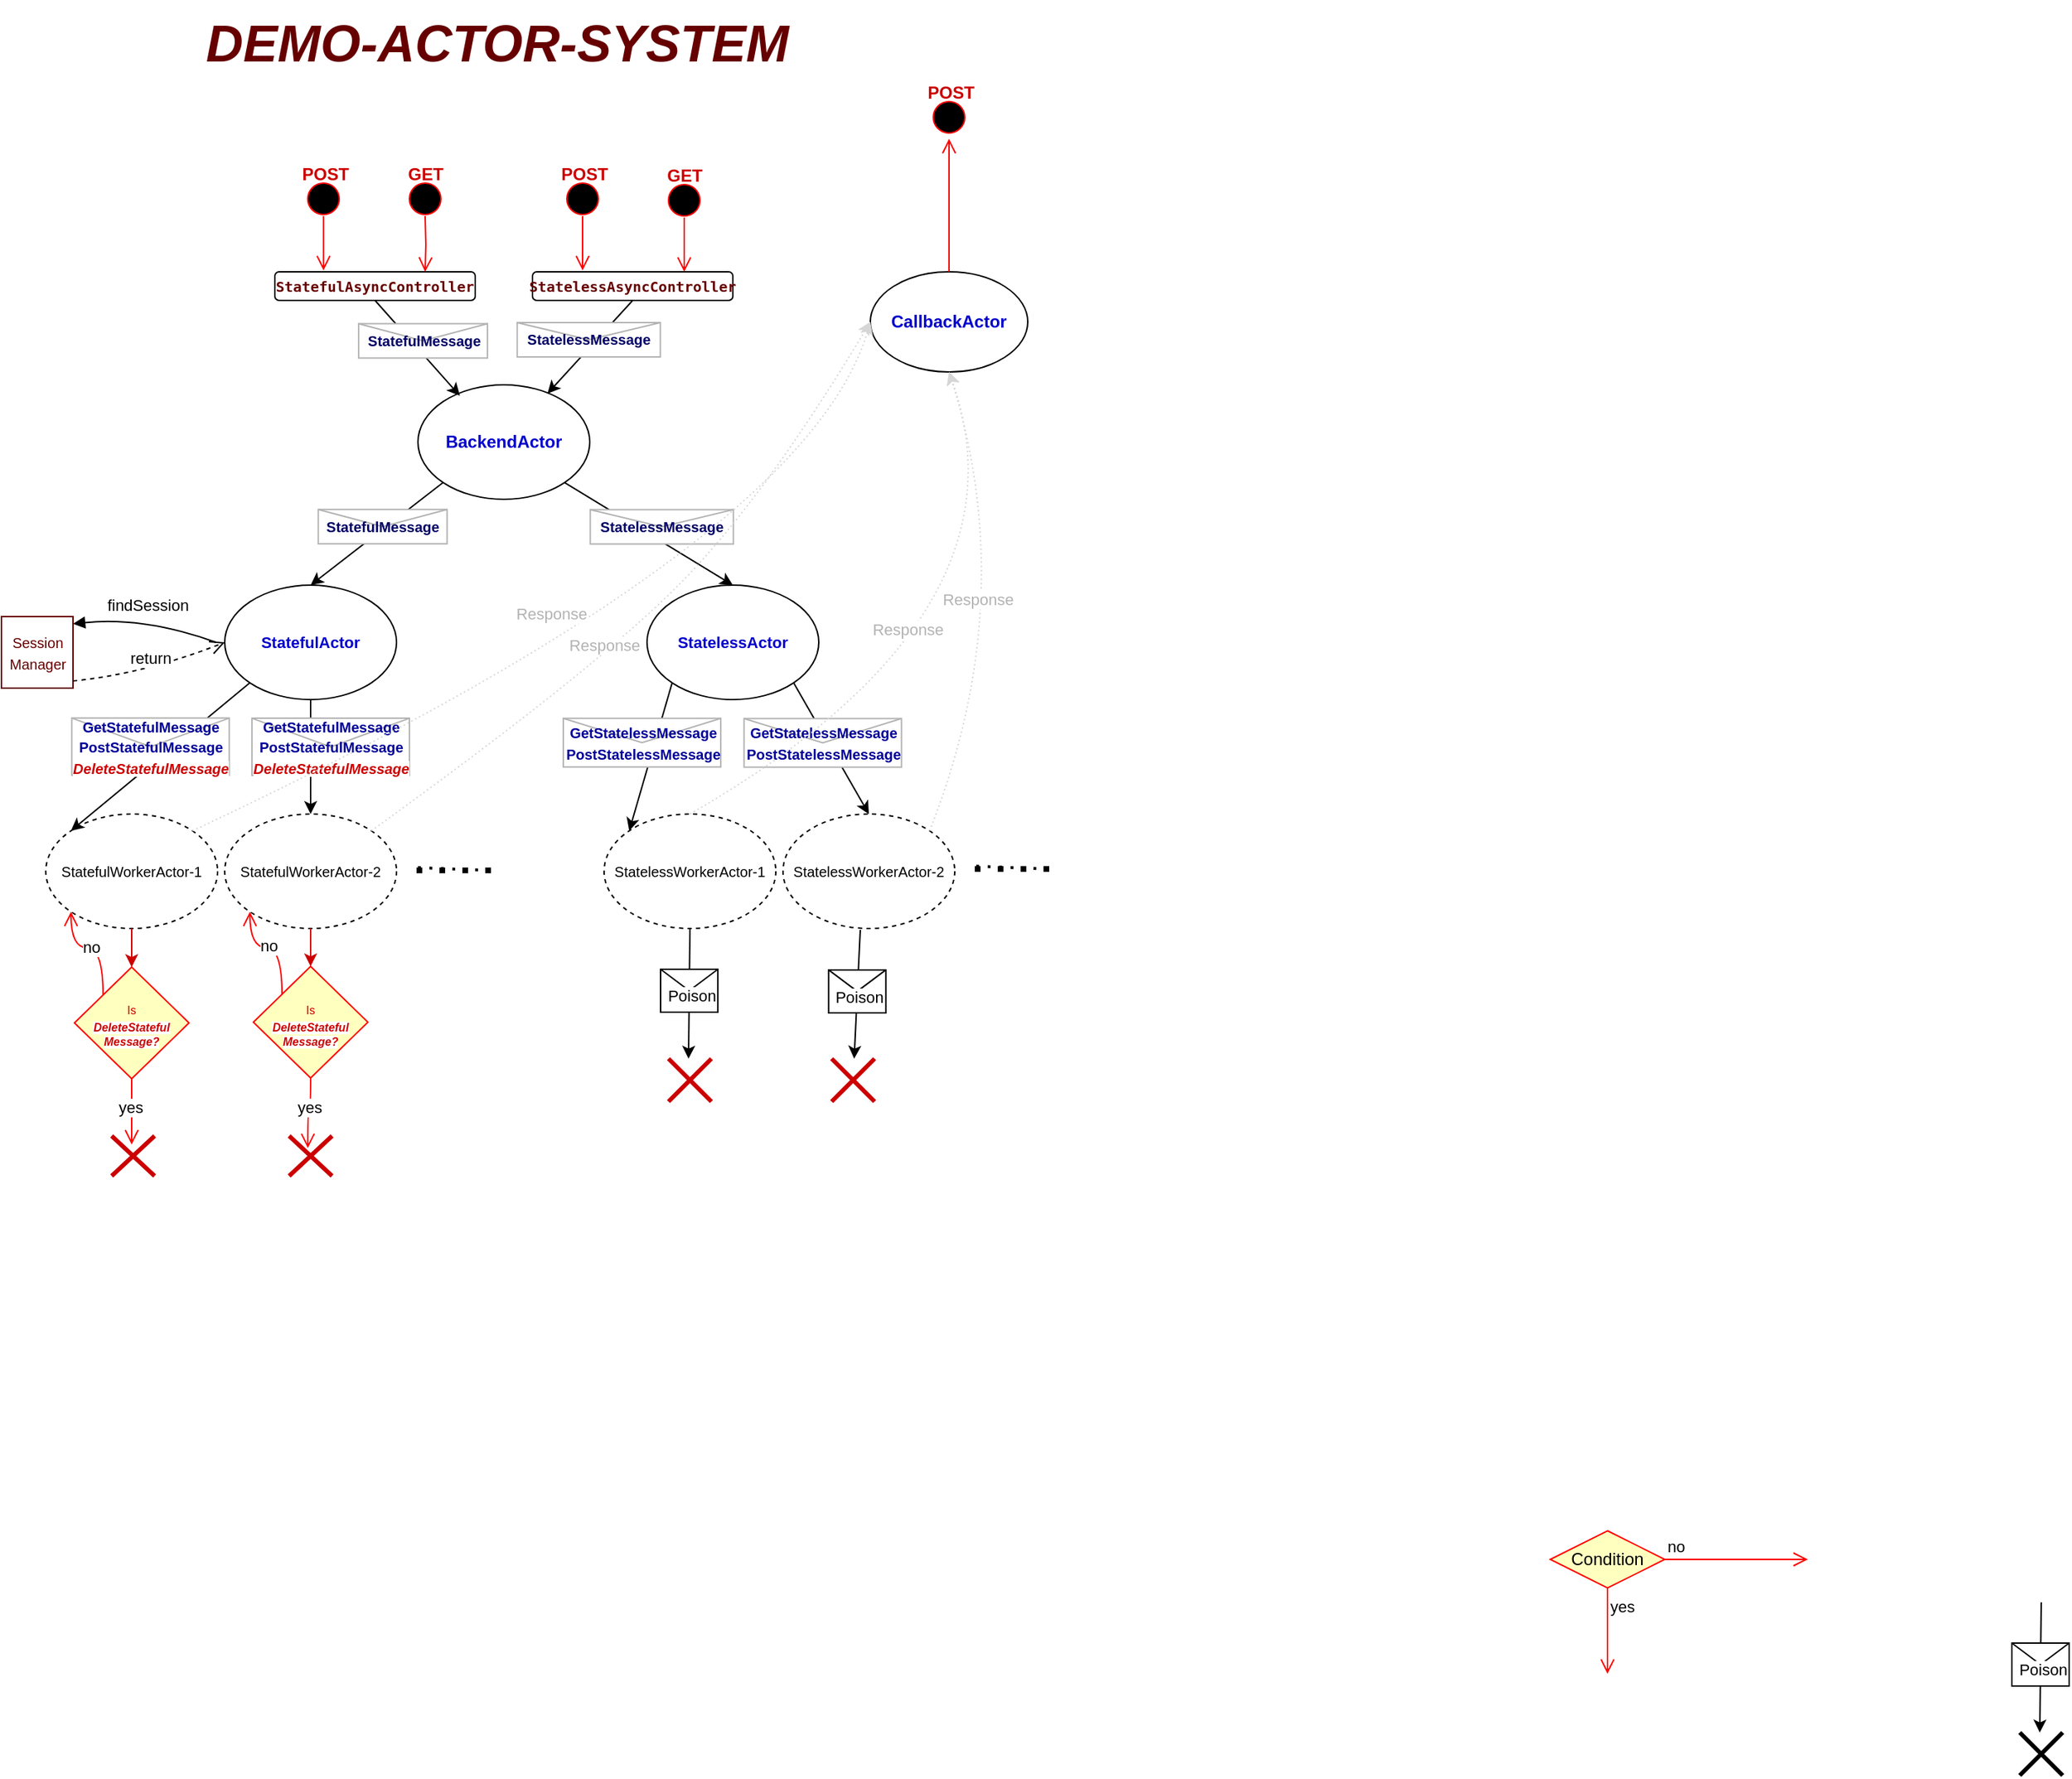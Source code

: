 <mxfile version="22.0.4" type="device">
  <diagram name="Page-1" id="oE6kzNzaOc-ce6eB_eJm">
    <mxGraphModel dx="794" dy="503" grid="1" gridSize="10" guides="1" tooltips="1" connect="1" arrows="1" fold="1" page="1" pageScale="1" pageWidth="850" pageHeight="1100" math="0" shadow="0">
      <root>
        <mxCell id="0" />
        <mxCell id="1" parent="0" />
        <mxCell id="UT2f9QVJ57FA_NTHOvrF-1" value="&lt;div style=&quot;font-family: &amp;quot;JetBrains Mono&amp;quot;, monospace;&quot;&gt;&lt;pre style=&quot;&quot;&gt;&lt;font color=&quot;#660000&quot; style=&quot;font-size: 10px;&quot;&gt;&lt;b&gt;StatefulAsyncController&lt;/b&gt;&lt;/font&gt;&lt;/pre&gt;&lt;/div&gt;" style="rounded=1;whiteSpace=wrap;html=1;" parent="1" vertex="1">
          <mxGeometry x="229" y="220" width="140" height="20" as="geometry" />
        </mxCell>
        <mxCell id="UT2f9QVJ57FA_NTHOvrF-2" value="&lt;div style=&quot;font-family: &amp;quot;JetBrains Mono&amp;quot;, monospace;&quot;&gt;&lt;pre style=&quot;&quot;&gt;&lt;div style=&quot;font-family: &amp;quot;JetBrains Mono&amp;quot;, monospace;&quot;&gt;&lt;pre style=&quot;&quot;&gt;&lt;font color=&quot;#660000&quot; style=&quot;font-size: 10px;&quot;&gt;&lt;b style=&quot;&quot;&gt;StatelessAsyncController&lt;/b&gt;&lt;/font&gt;&lt;/pre&gt;&lt;/div&gt;&lt;/pre&gt;&lt;/div&gt;" style="rounded=1;whiteSpace=wrap;html=1;" parent="1" vertex="1">
          <mxGeometry x="409" y="220" width="140" height="20" as="geometry" />
        </mxCell>
        <mxCell id="UT2f9QVJ57FA_NTHOvrF-7" value="POST" style="text;html=1;align=center;verticalAlign=middle;resizable=0;points=[];autosize=1;strokeColor=none;fillColor=none;fontStyle=1;fontColor=#CC0000;" parent="1" vertex="1">
          <mxGeometry x="234" y="137" width="60" height="30" as="geometry" />
        </mxCell>
        <mxCell id="UT2f9QVJ57FA_NTHOvrF-10" value="GET" style="text;html=1;align=center;verticalAlign=middle;resizable=0;points=[];autosize=1;strokeColor=none;fillColor=none;fontStyle=1;fontColor=#CC0000;" parent="1" vertex="1">
          <mxGeometry x="309" y="137" width="50" height="30" as="geometry" />
        </mxCell>
        <mxCell id="UT2f9QVJ57FA_NTHOvrF-11" value="&lt;b&gt;&lt;font color=&quot;#0000cc&quot;&gt;BackendActor&lt;/font&gt;&lt;/b&gt;" style="ellipse;whiteSpace=wrap;html=1;" parent="1" vertex="1">
          <mxGeometry x="329" y="299" width="120" height="80" as="geometry" />
        </mxCell>
        <mxCell id="UT2f9QVJ57FA_NTHOvrF-12" value="&lt;font color=&quot;#0000cc&quot; style=&quot;font-size: 11px;&quot;&gt;&lt;b&gt;StatefulActor&lt;/b&gt;&lt;/font&gt;" style="ellipse;whiteSpace=wrap;html=1;" parent="1" vertex="1">
          <mxGeometry x="194" y="439" width="120" height="80" as="geometry" />
        </mxCell>
        <mxCell id="UT2f9QVJ57FA_NTHOvrF-13" value="&lt;font color=&quot;#0000cc&quot; style=&quot;font-size: 11px;&quot;&gt;&lt;b&gt;StatelessActor&lt;/b&gt;&lt;/font&gt;" style="ellipse;whiteSpace=wrap;html=1;" parent="1" vertex="1">
          <mxGeometry x="489" y="439" width="120" height="80" as="geometry" />
        </mxCell>
        <mxCell id="UT2f9QVJ57FA_NTHOvrF-14" value="&lt;font style=&quot;font-size: 10px;&quot;&gt;StatefulWorkerActor-2&lt;/font&gt;" style="ellipse;whiteSpace=wrap;html=1;dashed=1;" parent="1" vertex="1">
          <mxGeometry x="194" y="599" width="120" height="80" as="geometry" />
        </mxCell>
        <mxCell id="UT2f9QVJ57FA_NTHOvrF-16" value="&lt;font style=&quot;font-size: 10px;&quot;&gt;StatefulWorkerActor-1&lt;/font&gt;" style="ellipse;whiteSpace=wrap;html=1;dashed=1;" parent="1" vertex="1">
          <mxGeometry x="69" y="599" width="120" height="80" as="geometry" />
        </mxCell>
        <mxCell id="UT2f9QVJ57FA_NTHOvrF-18" value="&lt;font style=&quot;font-size: 10px;&quot;&gt;StatelessWorkerActor-2&lt;br&gt;&lt;/font&gt;" style="ellipse;whiteSpace=wrap;html=1;dashed=1;" parent="1" vertex="1">
          <mxGeometry x="584" y="599" width="120" height="80" as="geometry" />
        </mxCell>
        <mxCell id="UT2f9QVJ57FA_NTHOvrF-19" value="&lt;font style=&quot;font-size: 10px;&quot;&gt;StatelessWorkerActor-1&lt;br&gt;&lt;/font&gt;" style="ellipse;whiteSpace=wrap;html=1;dashed=1;" parent="1" vertex="1">
          <mxGeometry x="459" y="599" width="120" height="80" as="geometry" />
        </mxCell>
        <mxCell id="UT2f9QVJ57FA_NTHOvrF-20" value="" style="endArrow=none;dashed=1;html=1;dashPattern=1 3;strokeWidth=2;rounded=0;" parent="1" edge="1">
          <mxGeometry width="50" height="50" relative="1" as="geometry">
            <mxPoint x="329" y="636.41" as="sourcePoint" />
            <mxPoint x="378" y="638.41" as="targetPoint" />
          </mxGeometry>
        </mxCell>
        <mxCell id="UT2f9QVJ57FA_NTHOvrF-21" value="" style="endArrow=classic;html=1;rounded=0;exitX=0.5;exitY=1;exitDx=0;exitDy=0;entryX=0.244;entryY=0.096;entryDx=0;entryDy=0;entryPerimeter=0;" parent="1" source="UT2f9QVJ57FA_NTHOvrF-1" target="UT2f9QVJ57FA_NTHOvrF-11" edge="1">
          <mxGeometry relative="1" as="geometry">
            <mxPoint x="388" y="461" as="sourcePoint" />
            <mxPoint x="488" y="461" as="targetPoint" />
          </mxGeometry>
        </mxCell>
        <mxCell id="UT2f9QVJ57FA_NTHOvrF-22" value="&lt;b&gt;&lt;font color=&quot;#000066&quot; style=&quot;font-size: 10px;&quot;&gt;StatefulMessage&lt;/font&gt;&lt;/b&gt;" style="shape=message;html=1;outlineConnect=0;strokeColor=#B3B3B3;" parent="UT2f9QVJ57FA_NTHOvrF-21" vertex="1">
          <mxGeometry width="90" height="24" relative="1" as="geometry">
            <mxPoint x="-41" y="-17" as="offset" />
          </mxGeometry>
        </mxCell>
        <mxCell id="UT2f9QVJ57FA_NTHOvrF-26" value="" style="endArrow=classic;html=1;rounded=0;exitX=0.5;exitY=1;exitDx=0;exitDy=0;entryX=0.754;entryY=0.076;entryDx=0;entryDy=0;entryPerimeter=0;" parent="1" source="UT2f9QVJ57FA_NTHOvrF-2" target="UT2f9QVJ57FA_NTHOvrF-11" edge="1">
          <mxGeometry relative="1" as="geometry">
            <mxPoint x="469" y="240" as="sourcePoint" />
            <mxPoint x="528" y="307" as="targetPoint" />
          </mxGeometry>
        </mxCell>
        <mxCell id="UT2f9QVJ57FA_NTHOvrF-27" value="&lt;b&gt;&lt;font color=&quot;#000066&quot; style=&quot;font-size: 10px;&quot;&gt;StatelessMessage&lt;/font&gt;&lt;/b&gt;" style="shape=message;html=1;outlineConnect=0;strokeColor=#B3B3B3;" parent="UT2f9QVJ57FA_NTHOvrF-26" vertex="1">
          <mxGeometry width="100" height="24" relative="1" as="geometry">
            <mxPoint x="-51" y="-17" as="offset" />
          </mxGeometry>
        </mxCell>
        <mxCell id="UT2f9QVJ57FA_NTHOvrF-28" value="" style="endArrow=classic;html=1;rounded=0;exitX=0;exitY=1;exitDx=0;exitDy=0;entryX=0.5;entryY=0;entryDx=0;entryDy=0;" parent="1" source="UT2f9QVJ57FA_NTHOvrF-11" target="UT2f9QVJ57FA_NTHOvrF-12" edge="1">
          <mxGeometry relative="1" as="geometry">
            <mxPoint x="194" y="351" as="sourcePoint" />
            <mxPoint x="253" y="418" as="targetPoint" />
          </mxGeometry>
        </mxCell>
        <mxCell id="UT2f9QVJ57FA_NTHOvrF-29" value="&lt;b&gt;&lt;font color=&quot;#000066&quot; style=&quot;font-size: 10px;&quot;&gt;StatefulMessage&lt;/font&gt;&lt;/b&gt;" style="shape=message;html=1;outlineConnect=0;strokeColor=#B3B3B3;" parent="UT2f9QVJ57FA_NTHOvrF-28" vertex="1">
          <mxGeometry width="90" height="24" relative="1" as="geometry">
            <mxPoint x="-41" y="-17" as="offset" />
          </mxGeometry>
        </mxCell>
        <mxCell id="UT2f9QVJ57FA_NTHOvrF-30" value="" style="endArrow=classic;html=1;rounded=0;exitX=1;exitY=1;exitDx=0;exitDy=0;entryX=0.5;entryY=0;entryDx=0;entryDy=0;" parent="1" source="UT2f9QVJ57FA_NTHOvrF-11" target="UT2f9QVJ57FA_NTHOvrF-13" edge="1">
          <mxGeometry relative="1" as="geometry">
            <mxPoint x="489" y="250" as="sourcePoint" />
            <mxPoint x="429" y="315" as="targetPoint" />
          </mxGeometry>
        </mxCell>
        <mxCell id="UT2f9QVJ57FA_NTHOvrF-31" value="&lt;b&gt;&lt;font color=&quot;#000066&quot; style=&quot;font-size: 10px;&quot;&gt;StatelessMessage&lt;/font&gt;&lt;/b&gt;" style="shape=message;html=1;outlineConnect=0;strokeColor=#B3B3B3;" parent="UT2f9QVJ57FA_NTHOvrF-30" vertex="1">
          <mxGeometry width="100" height="24" relative="1" as="geometry">
            <mxPoint x="-41" y="-17" as="offset" />
          </mxGeometry>
        </mxCell>
        <mxCell id="UT2f9QVJ57FA_NTHOvrF-34" value="&lt;font color=&quot;#660000&quot; style=&quot;font-size: 10px;&quot;&gt;Session&lt;br style=&quot;border-color: var(--border-color); text-align: left;&quot;&gt;&lt;span style=&quot;text-align: left;&quot;&gt;Manager&lt;/span&gt;&lt;/font&gt;" style="html=1;points=[[0,0,0,0,5],[0,1,0,0,-5],[1,0,0,0,5],[1,1,0,0,-5]];perimeter=orthogonalPerimeter;outlineConnect=0;targetShapes=umlLifeline;portConstraint=eastwest;newEdgeStyle={&quot;curved&quot;:0,&quot;rounded&quot;:0};strokeColor=#660000;" parent="1" vertex="1">
          <mxGeometry x="38" y="461" width="50" height="50" as="geometry" />
        </mxCell>
        <mxCell id="UT2f9QVJ57FA_NTHOvrF-35" value="findSession" style="html=1;verticalAlign=bottom;endArrow=block;entryX=1;entryY=0;entryDx=0;entryDy=5;curved=1;" parent="1" target="UT2f9QVJ57FA_NTHOvrF-34" edge="1">
          <mxGeometry relative="1" as="geometry">
            <mxPoint x="188" y="479" as="sourcePoint" />
            <Array as="points">
              <mxPoint x="138" y="461" />
            </Array>
          </mxGeometry>
        </mxCell>
        <mxCell id="UT2f9QVJ57FA_NTHOvrF-36" value="return" style="html=1;verticalAlign=bottom;endArrow=open;dashed=1;endSize=8;curved=1;exitX=1;exitY=1;exitDx=0;exitDy=-5;entryX=0;entryY=0.5;entryDx=0;entryDy=0;" parent="1" source="UT2f9QVJ57FA_NTHOvrF-34" target="UT2f9QVJ57FA_NTHOvrF-12" edge="1">
          <mxGeometry relative="1" as="geometry">
            <mxPoint x="169" y="536" as="targetPoint" />
            <Array as="points">
              <mxPoint x="138" y="501" />
            </Array>
          </mxGeometry>
        </mxCell>
        <mxCell id="UT2f9QVJ57FA_NTHOvrF-38" value="" style="endArrow=classic;html=1;rounded=0;exitX=0;exitY=1;exitDx=0;exitDy=0;entryX=0;entryY=0;entryDx=0;entryDy=0;" parent="1" source="UT2f9QVJ57FA_NTHOvrF-12" target="UT2f9QVJ57FA_NTHOvrF-16" edge="1">
          <mxGeometry relative="1" as="geometry">
            <mxPoint x="357" y="377" as="sourcePoint" />
            <mxPoint x="129" y="599" as="targetPoint" />
          </mxGeometry>
        </mxCell>
        <mxCell id="UT2f9QVJ57FA_NTHOvrF-39" value="&lt;b style=&quot;border-color: var(--border-color);&quot;&gt;&lt;font style=&quot;border-color: var(--border-color); font-size: 10px;&quot;&gt;&lt;font color=&quot;#000099&quot;&gt;&lt;b style=&quot;border-color: var(--border-color); font-size: 12px;&quot;&gt;&lt;font style=&quot;border-color: var(--border-color); font-size: 10px;&quot;&gt;GetStatefulMessage&lt;br style=&quot;border-color: var(--border-color);&quot;&gt;&lt;/font&gt;&lt;/b&gt;PostStatefulMessage&lt;br&gt;&lt;/font&gt;&lt;i style=&quot;&quot;&gt;&lt;font style=&quot;background-color: rgb(255, 255, 255);&quot; color=&quot;#cc0000&quot;&gt;DeleteStatefulMessage&lt;/font&gt;&lt;/i&gt;&lt;br style=&quot;border-color: var(--border-color);&quot;&gt;&lt;/font&gt;&lt;/b&gt;" style="shape=message;html=1;outlineConnect=0;strokeColor=#B3B3B3;" parent="UT2f9QVJ57FA_NTHOvrF-38" vertex="1">
          <mxGeometry width="110" height="40" relative="1" as="geometry">
            <mxPoint x="-62" y="-27" as="offset" />
          </mxGeometry>
        </mxCell>
        <mxCell id="UT2f9QVJ57FA_NTHOvrF-42" value="" style="endArrow=classic;html=1;rounded=0;exitX=0.5;exitY=1;exitDx=0;exitDy=0;entryX=0.5;entryY=0;entryDx=0;entryDy=0;" parent="1" source="UT2f9QVJ57FA_NTHOvrF-12" target="UT2f9QVJ57FA_NTHOvrF-14" edge="1">
          <mxGeometry relative="1" as="geometry">
            <mxPoint x="222" y="517" as="sourcePoint" />
            <mxPoint x="139" y="609" as="targetPoint" />
          </mxGeometry>
        </mxCell>
        <mxCell id="UT2f9QVJ57FA_NTHOvrF-46" value="" style="endArrow=classic;html=1;rounded=0;exitX=0;exitY=1;exitDx=0;exitDy=0;entryX=0;entryY=0;entryDx=0;entryDy=0;" parent="1" source="UT2f9QVJ57FA_NTHOvrF-13" target="UT2f9QVJ57FA_NTHOvrF-19" edge="1">
          <mxGeometry relative="1" as="geometry">
            <mxPoint x="222" y="517" as="sourcePoint" />
            <mxPoint x="97" y="621" as="targetPoint" />
          </mxGeometry>
        </mxCell>
        <mxCell id="UT2f9QVJ57FA_NTHOvrF-47" value="&lt;b style=&quot;border-color: var(--border-color);&quot;&gt;&lt;font style=&quot;border-color: var(--border-color); font-size: 10px;&quot;&gt;&lt;font color=&quot;#000099&quot;&gt;&lt;b style=&quot;border-color: var(--border-color); font-size: 12px;&quot;&gt;&lt;font style=&quot;border-color: var(--border-color); font-size: 10px;&quot;&gt;GetStatelessMessage&lt;br style=&quot;border-color: var(--border-color);&quot;&gt;&lt;/font&gt;&lt;/b&gt;PostStatelessMessage&lt;/font&gt;&lt;br style=&quot;border-color: var(--border-color);&quot;&gt;&lt;/font&gt;&lt;/b&gt;" style="shape=message;html=1;outlineConnect=0;strokeColor=#B3B3B3;" parent="UT2f9QVJ57FA_NTHOvrF-46" vertex="1">
          <mxGeometry width="110" height="34" relative="1" as="geometry">
            <mxPoint x="-61" y="-27" as="offset" />
          </mxGeometry>
        </mxCell>
        <mxCell id="UT2f9QVJ57FA_NTHOvrF-48" value="" style="endArrow=classic;html=1;rounded=0;exitX=1;exitY=1;exitDx=0;exitDy=0;entryX=0.5;entryY=0;entryDx=0;entryDy=0;" parent="1" source="UT2f9QVJ57FA_NTHOvrF-13" target="UT2f9QVJ57FA_NTHOvrF-18" edge="1">
          <mxGeometry relative="1" as="geometry">
            <mxPoint x="517" y="517" as="sourcePoint" />
            <mxPoint x="487" y="621" as="targetPoint" />
          </mxGeometry>
        </mxCell>
        <mxCell id="UT2f9QVJ57FA_NTHOvrF-49" value="&lt;b style=&quot;border-color: var(--border-color);&quot;&gt;&lt;font style=&quot;border-color: var(--border-color); font-size: 10px;&quot;&gt;&lt;font color=&quot;#000099&quot;&gt;&lt;b style=&quot;border-color: var(--border-color); font-size: 12px;&quot;&gt;&lt;font style=&quot;border-color: var(--border-color); font-size: 10px;&quot;&gt;GetStatelessMessage&lt;br style=&quot;border-color: var(--border-color);&quot;&gt;&lt;/font&gt;&lt;/b&gt;PostStatelessMessage&lt;/font&gt;&lt;br style=&quot;border-color: var(--border-color);&quot;&gt;&lt;/font&gt;&lt;/b&gt;" style="shape=message;html=1;outlineConnect=0;strokeColor=#B3B3B3;" parent="UT2f9QVJ57FA_NTHOvrF-48" vertex="1">
          <mxGeometry width="110" height="34" relative="1" as="geometry">
            <mxPoint x="-61" y="-21" as="offset" />
          </mxGeometry>
        </mxCell>
        <mxCell id="UT2f9QVJ57FA_NTHOvrF-52" value="" style="endArrow=none;dashed=1;html=1;dashPattern=1 3;strokeWidth=4;rounded=0;strokeColor=#000000;fontStyle=1" parent="1" edge="1">
          <mxGeometry width="50" height="50" relative="1" as="geometry">
            <mxPoint x="328" y="638.41" as="sourcePoint" />
            <mxPoint x="388" y="638.41" as="targetPoint" />
          </mxGeometry>
        </mxCell>
        <mxCell id="UT2f9QVJ57FA_NTHOvrF-56" value="" style="endArrow=none;dashed=1;html=1;dashPattern=1 3;strokeWidth=2;rounded=0;" parent="1" edge="1">
          <mxGeometry width="50" height="50" relative="1" as="geometry">
            <mxPoint x="719" y="635.41" as="sourcePoint" />
            <mxPoint x="768" y="637.41" as="targetPoint" />
          </mxGeometry>
        </mxCell>
        <mxCell id="UT2f9QVJ57FA_NTHOvrF-57" value="" style="endArrow=none;dashed=1;html=1;dashPattern=1 3;strokeWidth=4;rounded=0;strokeColor=#000000;fontStyle=1" parent="1" edge="1">
          <mxGeometry width="50" height="50" relative="1" as="geometry">
            <mxPoint x="718" y="637.41" as="sourcePoint" />
            <mxPoint x="778" y="637.41" as="targetPoint" />
          </mxGeometry>
        </mxCell>
        <mxCell id="UT2f9QVJ57FA_NTHOvrF-58" value="" style="ellipse;html=1;shape=startState;fillColor=#000000;strokeColor=#ff0000;" parent="1" vertex="1">
          <mxGeometry x="248" y="154" width="30" height="30" as="geometry" />
        </mxCell>
        <mxCell id="UT2f9QVJ57FA_NTHOvrF-59" value="" style="edgeStyle=orthogonalEdgeStyle;html=1;verticalAlign=bottom;endArrow=open;endSize=8;strokeColor=#ff0000;rounded=0;" parent="1" edge="1">
          <mxGeometry relative="1" as="geometry">
            <mxPoint x="263" y="219" as="targetPoint" />
            <mxPoint x="263" y="181" as="sourcePoint" />
          </mxGeometry>
        </mxCell>
        <mxCell id="UT2f9QVJ57FA_NTHOvrF-63" value="" style="ellipse;html=1;shape=startState;fillColor=#000000;strokeColor=#ff0000;" parent="1" vertex="1">
          <mxGeometry x="319" y="154" width="30" height="30" as="geometry" />
        </mxCell>
        <mxCell id="UT2f9QVJ57FA_NTHOvrF-64" value="" style="edgeStyle=orthogonalEdgeStyle;html=1;verticalAlign=bottom;endArrow=open;endSize=8;strokeColor=#ff0000;rounded=0;entryX=0.75;entryY=0;entryDx=0;entryDy=0;" parent="1" target="UT2f9QVJ57FA_NTHOvrF-1" edge="1">
          <mxGeometry relative="1" as="geometry">
            <mxPoint x="334" y="219" as="targetPoint" />
            <mxPoint x="334" y="181" as="sourcePoint" />
          </mxGeometry>
        </mxCell>
        <mxCell id="UT2f9QVJ57FA_NTHOvrF-65" value="POST" style="text;html=1;align=center;verticalAlign=middle;resizable=0;points=[];autosize=1;strokeColor=none;fillColor=none;fontStyle=1;fontColor=#CC0000;" parent="1" vertex="1">
          <mxGeometry x="415" y="137" width="60" height="30" as="geometry" />
        </mxCell>
        <mxCell id="UT2f9QVJ57FA_NTHOvrF-66" value="" style="ellipse;html=1;shape=startState;fillColor=#000000;strokeColor=#ff0000;" parent="1" vertex="1">
          <mxGeometry x="429" y="154" width="30" height="30" as="geometry" />
        </mxCell>
        <mxCell id="UT2f9QVJ57FA_NTHOvrF-67" value="" style="edgeStyle=orthogonalEdgeStyle;html=1;verticalAlign=bottom;endArrow=open;endSize=8;strokeColor=#ff0000;rounded=0;" parent="1" edge="1">
          <mxGeometry relative="1" as="geometry">
            <mxPoint x="444" y="219" as="targetPoint" />
            <mxPoint x="444" y="181" as="sourcePoint" />
          </mxGeometry>
        </mxCell>
        <mxCell id="UT2f9QVJ57FA_NTHOvrF-68" value="GET" style="text;html=1;align=center;verticalAlign=middle;resizable=0;points=[];autosize=1;strokeColor=none;fillColor=none;fontStyle=1;fontColor=#CC0000;" parent="1" vertex="1">
          <mxGeometry x="490" y="138" width="50" height="30" as="geometry" />
        </mxCell>
        <mxCell id="UT2f9QVJ57FA_NTHOvrF-69" value="" style="ellipse;html=1;shape=startState;fillColor=#000000;strokeColor=#ff0000;" parent="1" vertex="1">
          <mxGeometry x="500" y="155" width="30" height="30" as="geometry" />
        </mxCell>
        <mxCell id="UT2f9QVJ57FA_NTHOvrF-70" value="" style="edgeStyle=orthogonalEdgeStyle;html=1;verticalAlign=bottom;endArrow=open;endSize=8;strokeColor=#ff0000;rounded=0;" parent="1" edge="1">
          <mxGeometry relative="1" as="geometry">
            <mxPoint x="515" y="220" as="targetPoint" />
            <mxPoint x="515" y="182" as="sourcePoint" />
          </mxGeometry>
        </mxCell>
        <mxCell id="UT2f9QVJ57FA_NTHOvrF-73" value="&lt;font size=&quot;1&quot; color=&quot;#660000&quot; style=&quot;&quot;&gt;&lt;b style=&quot;&quot;&gt;&lt;i style=&quot;font-size: 36px;&quot;&gt;DEMO-ACTOR-SYSTEM&lt;/i&gt;&lt;/b&gt;&lt;/font&gt;" style="text;html=1;align=center;verticalAlign=middle;resizable=0;points=[];autosize=1;strokeColor=none;fillColor=none;" parent="1" vertex="1">
          <mxGeometry x="169" y="30" width="430" height="60" as="geometry" />
        </mxCell>
        <mxCell id="UT2f9QVJ57FA_NTHOvrF-74" value="" style="shape=umlDestroy;whiteSpace=wrap;html=1;strokeWidth=3;targetShapes=umlLifeline;fillColor=#CC0000;strokeColor=#CC0000;" parent="1" vertex="1">
          <mxGeometry x="504" y="770" width="30" height="30" as="geometry" />
        </mxCell>
        <mxCell id="UT2f9QVJ57FA_NTHOvrF-77" value="" style="endArrow=classic;html=1;rounded=0;exitX=0.5;exitY=1;exitDx=0;exitDy=0;" parent="1" source="UT2f9QVJ57FA_NTHOvrF-19" edge="1">
          <mxGeometry relative="1" as="geometry">
            <mxPoint x="328" y="780" as="sourcePoint" />
            <mxPoint x="518" y="770" as="targetPoint" />
          </mxGeometry>
        </mxCell>
        <mxCell id="UT2f9QVJ57FA_NTHOvrF-78" value="" style="shape=message;html=1;outlineConnect=0;" parent="UT2f9QVJ57FA_NTHOvrF-77" vertex="1">
          <mxGeometry width="40" height="30" relative="1" as="geometry">
            <mxPoint x="-20" y="-17" as="offset" />
          </mxGeometry>
        </mxCell>
        <mxCell id="UT2f9QVJ57FA_NTHOvrF-80" value="Poison" style="edgeLabel;html=1;align=center;verticalAlign=middle;resizable=0;points=[];" parent="UT2f9QVJ57FA_NTHOvrF-77" vertex="1" connectable="0">
          <mxGeometry x="0.034" y="1" relative="1" as="geometry">
            <mxPoint as="offset" />
          </mxGeometry>
        </mxCell>
        <mxCell id="UT2f9QVJ57FA_NTHOvrF-89" value="" style="shape=umlDestroy;whiteSpace=wrap;html=1;strokeWidth=3;targetShapes=umlLifeline;" parent="1" vertex="1">
          <mxGeometry x="1448" y="1241" width="30" height="30" as="geometry" />
        </mxCell>
        <mxCell id="UT2f9QVJ57FA_NTHOvrF-90" value="" style="endArrow=classic;html=1;rounded=0;exitX=0.5;exitY=1;exitDx=0;exitDy=0;" parent="1" edge="1">
          <mxGeometry relative="1" as="geometry">
            <mxPoint x="1463" y="1150" as="sourcePoint" />
            <mxPoint x="1462" y="1241" as="targetPoint" />
          </mxGeometry>
        </mxCell>
        <mxCell id="UT2f9QVJ57FA_NTHOvrF-91" value="" style="shape=message;html=1;outlineConnect=0;" parent="UT2f9QVJ57FA_NTHOvrF-90" vertex="1">
          <mxGeometry width="40" height="30" relative="1" as="geometry">
            <mxPoint x="-20" y="-17" as="offset" />
          </mxGeometry>
        </mxCell>
        <mxCell id="UT2f9QVJ57FA_NTHOvrF-92" value="Poison" style="edgeLabel;html=1;align=center;verticalAlign=middle;resizable=0;points=[];" parent="UT2f9QVJ57FA_NTHOvrF-90" vertex="1" connectable="0">
          <mxGeometry x="0.034" y="1" relative="1" as="geometry">
            <mxPoint as="offset" />
          </mxGeometry>
        </mxCell>
        <mxCell id="UT2f9QVJ57FA_NTHOvrF-93" value="" style="shape=umlDestroy;whiteSpace=wrap;html=1;strokeWidth=3;targetShapes=umlLifeline;strokeColor=#CC0000;" parent="1" vertex="1">
          <mxGeometry x="618" y="770" width="30" height="30" as="geometry" />
        </mxCell>
        <mxCell id="UT2f9QVJ57FA_NTHOvrF-94" value="" style="endArrow=classic;html=1;rounded=0;" parent="1" target="UT2f9QVJ57FA_NTHOvrF-93" edge="1">
          <mxGeometry relative="1" as="geometry">
            <mxPoint x="638" y="680" as="sourcePoint" />
            <mxPoint x="620" y="777" as="targetPoint" />
          </mxGeometry>
        </mxCell>
        <mxCell id="UT2f9QVJ57FA_NTHOvrF-95" value="" style="shape=message;html=1;outlineConnect=0;" parent="UT2f9QVJ57FA_NTHOvrF-94" vertex="1">
          <mxGeometry width="40" height="30" relative="1" as="geometry">
            <mxPoint x="-20" y="-17" as="offset" />
          </mxGeometry>
        </mxCell>
        <mxCell id="UT2f9QVJ57FA_NTHOvrF-96" value="Poison" style="edgeLabel;html=1;align=center;verticalAlign=middle;resizable=0;points=[];" parent="UT2f9QVJ57FA_NTHOvrF-94" vertex="1" connectable="0">
          <mxGeometry x="0.034" y="1" relative="1" as="geometry">
            <mxPoint as="offset" />
          </mxGeometry>
        </mxCell>
        <mxCell id="UT2f9QVJ57FA_NTHOvrF-99" value="&lt;b style=&quot;border-color: var(--border-color);&quot;&gt;&lt;font style=&quot;border-color: var(--border-color); font-size: 10px;&quot;&gt;&lt;font color=&quot;#000099&quot;&gt;&lt;b style=&quot;border-color: var(--border-color); font-size: 12px;&quot;&gt;&lt;font style=&quot;border-color: var(--border-color); font-size: 10px;&quot;&gt;GetStatefulMessage&lt;br style=&quot;border-color: var(--border-color);&quot;&gt;&lt;/font&gt;&lt;/b&gt;PostStatefulMessage&lt;br&gt;&lt;/font&gt;&lt;i style=&quot;&quot;&gt;&lt;font style=&quot;background-color: rgb(255, 255, 255);&quot; color=&quot;#cc0000&quot;&gt;DeleteStatefulMessage&lt;/font&gt;&lt;/i&gt;&lt;br style=&quot;border-color: var(--border-color);&quot;&gt;&lt;/font&gt;&lt;/b&gt;" style="shape=message;html=1;outlineConnect=0;strokeColor=#B3B3B3;" parent="1" vertex="1">
          <mxGeometry x="213.032" y="532.035" width="110" height="40" as="geometry" />
        </mxCell>
        <mxCell id="UT2f9QVJ57FA_NTHOvrF-100" value="" style="shape=umlDestroy;whiteSpace=wrap;html=1;strokeWidth=3;targetShapes=umlLifeline;strokeColor=#CC0000;" parent="1" vertex="1">
          <mxGeometry x="115" y="824" width="30" height="28" as="geometry" />
        </mxCell>
        <mxCell id="UT2f9QVJ57FA_NTHOvrF-104" value="&lt;div style=&quot;line-height: 120%;&quot;&gt;&lt;span style=&quot;font-size: 8px; color: rgb(204, 0, 0); background-color: initial;&quot;&gt;Is&lt;/span&gt;&lt;/div&gt;&lt;font color=&quot;#cc0000&quot; style=&quot;font-size: 8px;&quot;&gt;&lt;div style=&quot;line-height: 120%;&quot;&gt;&lt;b style=&quot;background-color: initial; border-color: var(--border-color);&quot;&gt;&lt;font style=&quot;border-color: var(--border-color);&quot;&gt;&lt;i style=&quot;border-color: var(--border-color);&quot;&gt;&lt;font style=&quot;border-color: var(--border-color); background-color: rgb(255, 255, 255);&quot;&gt;DeleteStateful&lt;/font&gt;&lt;/i&gt;&lt;/font&gt;&lt;/b&gt;&lt;/div&gt;&lt;div style=&quot;line-height: 120%;&quot;&gt;&lt;b style=&quot;background-color: initial; border-color: var(--border-color);&quot;&gt;&lt;font style=&quot;border-color: var(--border-color);&quot;&gt;&lt;i style=&quot;border-color: var(--border-color);&quot;&gt;&lt;font style=&quot;border-color: var(--border-color); background-color: rgb(255, 255, 255);&quot;&gt;Message?&lt;/font&gt;&lt;/i&gt;&lt;/font&gt;&lt;/b&gt;&lt;/div&gt;&lt;/font&gt;" style="rhombus;whiteSpace=wrap;html=1;fontColor=#000000;fillColor=#ffffc0;strokeColor=#ff0000;align=center;" parent="1" vertex="1">
          <mxGeometry x="89" y="706" width="80" height="78" as="geometry" />
        </mxCell>
        <mxCell id="UT2f9QVJ57FA_NTHOvrF-112" value="Condition" style="rhombus;whiteSpace=wrap;html=1;fontColor=#000000;fillColor=#ffffc0;strokeColor=#ff0000;" parent="1" vertex="1">
          <mxGeometry x="1120" y="1100" width="80" height="40" as="geometry" />
        </mxCell>
        <mxCell id="UT2f9QVJ57FA_NTHOvrF-113" value="no" style="edgeStyle=orthogonalEdgeStyle;html=1;align=left;verticalAlign=bottom;endArrow=open;endSize=8;strokeColor=#ff0000;rounded=0;" parent="1" source="UT2f9QVJ57FA_NTHOvrF-112" edge="1">
          <mxGeometry x="-1" relative="1" as="geometry">
            <mxPoint x="1300" y="1120" as="targetPoint" />
          </mxGeometry>
        </mxCell>
        <mxCell id="UT2f9QVJ57FA_NTHOvrF-114" value="yes" style="edgeStyle=orthogonalEdgeStyle;html=1;align=left;verticalAlign=top;endArrow=open;endSize=8;strokeColor=#ff0000;rounded=0;" parent="1" source="UT2f9QVJ57FA_NTHOvrF-112" edge="1">
          <mxGeometry x="-1" relative="1" as="geometry">
            <mxPoint x="1160" y="1200" as="targetPoint" />
          </mxGeometry>
        </mxCell>
        <mxCell id="UT2f9QVJ57FA_NTHOvrF-119" value="" style="endArrow=classic;html=1;exitX=0.5;exitY=1;exitDx=0;exitDy=0;entryX=0.5;entryY=0;entryDx=0;entryDy=0;curved=1;strokeColor=#CC0000;" parent="1" source="UT2f9QVJ57FA_NTHOvrF-16" target="UT2f9QVJ57FA_NTHOvrF-104" edge="1">
          <mxGeometry relative="1" as="geometry">
            <mxPoint x="264" y="529" as="sourcePoint" />
            <mxPoint x="264" y="609" as="targetPoint" />
          </mxGeometry>
        </mxCell>
        <mxCell id="UT2f9QVJ57FA_NTHOvrF-120" value="" style="shape=umlDestroy;whiteSpace=wrap;html=1;strokeWidth=3;targetShapes=umlLifeline;strokeColor=#CC0000;" parent="1" vertex="1">
          <mxGeometry x="239" y="824" width="30" height="28" as="geometry" />
        </mxCell>
        <mxCell id="UT2f9QVJ57FA_NTHOvrF-121" value="&lt;div style=&quot;line-height: 120%;&quot;&gt;&lt;span style=&quot;font-size: 8px; color: rgb(204, 0, 0); background-color: initial;&quot;&gt;Is&lt;/span&gt;&lt;/div&gt;&lt;font color=&quot;#cc0000&quot; style=&quot;font-size: 8px;&quot;&gt;&lt;div style=&quot;line-height: 120%;&quot;&gt;&lt;b style=&quot;background-color: initial; border-color: var(--border-color);&quot;&gt;&lt;font style=&quot;border-color: var(--border-color);&quot;&gt;&lt;i style=&quot;border-color: var(--border-color);&quot;&gt;&lt;font style=&quot;border-color: var(--border-color); background-color: rgb(255, 255, 255);&quot;&gt;DeleteStateful&lt;/font&gt;&lt;/i&gt;&lt;/font&gt;&lt;/b&gt;&lt;/div&gt;&lt;div style=&quot;line-height: 120%;&quot;&gt;&lt;b style=&quot;background-color: initial; border-color: var(--border-color);&quot;&gt;&lt;font style=&quot;border-color: var(--border-color);&quot;&gt;&lt;i style=&quot;border-color: var(--border-color);&quot;&gt;&lt;font style=&quot;border-color: var(--border-color); background-color: rgb(255, 255, 255);&quot;&gt;Message?&lt;/font&gt;&lt;/i&gt;&lt;/font&gt;&lt;/b&gt;&lt;/div&gt;&lt;/font&gt;" style="rhombus;whiteSpace=wrap;html=1;fontColor=#000000;fillColor=#ffffc0;strokeColor=#ff0000;align=center;" parent="1" vertex="1">
          <mxGeometry x="214" y="705.5" width="80" height="78" as="geometry" />
        </mxCell>
        <mxCell id="UT2f9QVJ57FA_NTHOvrF-122" value="yes" style="edgeStyle=orthogonalEdgeStyle;html=1;align=left;verticalAlign=top;endArrow=open;endSize=8;strokeColor=#ff0000;entryX=0.435;entryY=0.305;entryDx=0;entryDy=0;entryPerimeter=0;curved=1;" parent="1" source="UT2f9QVJ57FA_NTHOvrF-121" target="UT2f9QVJ57FA_NTHOvrF-120" edge="1">
          <mxGeometry x="-0.737" y="-11" relative="1" as="geometry">
            <mxPoint x="274" y="835.5" as="targetPoint" />
            <mxPoint y="1" as="offset" />
          </mxGeometry>
        </mxCell>
        <mxCell id="UT2f9QVJ57FA_NTHOvrF-124" value="" style="endArrow=classic;html=1;exitX=0.5;exitY=1;exitDx=0;exitDy=0;entryX=0.5;entryY=0;entryDx=0;entryDy=0;curved=1;strokeColor=#CC0000;" parent="1" source="UT2f9QVJ57FA_NTHOvrF-14" target="UT2f9QVJ57FA_NTHOvrF-121" edge="1">
          <mxGeometry relative="1" as="geometry">
            <mxPoint x="267" y="678.5" as="sourcePoint" />
            <mxPoint x="402" y="608.5" as="targetPoint" />
          </mxGeometry>
        </mxCell>
        <mxCell id="s53IZCF4UYfnPQUQIK8d-1" value="&lt;b&gt;&lt;font color=&quot;#0000cc&quot;&gt;CallbackActor&lt;/font&gt;&lt;/b&gt;" style="ellipse;whiteSpace=wrap;html=1;" vertex="1" parent="1">
          <mxGeometry x="645" y="220" width="110" height="70" as="geometry" />
        </mxCell>
        <mxCell id="s53IZCF4UYfnPQUQIK8d-3" value="POST" style="text;html=1;align=center;verticalAlign=middle;resizable=0;points=[];autosize=1;strokeColor=none;fillColor=none;fontStyle=1;fontColor=#CC0000;" vertex="1" parent="1">
          <mxGeometry x="671" y="80" width="60" height="30" as="geometry" />
        </mxCell>
        <mxCell id="s53IZCF4UYfnPQUQIK8d-4" value="" style="ellipse;html=1;shape=startState;fillColor=#000000;strokeColor=#ff0000;" vertex="1" parent="1">
          <mxGeometry x="685" y="97" width="30" height="30" as="geometry" />
        </mxCell>
        <mxCell id="s53IZCF4UYfnPQUQIK8d-5" value="" style="edgeStyle=orthogonalEdgeStyle;html=1;verticalAlign=bottom;endArrow=open;endSize=8;strokeColor=#ff0000;rounded=0;exitX=0.5;exitY=0;exitDx=0;exitDy=0;entryX=0.5;entryY=1;entryDx=0;entryDy=0;" edge="1" parent="1" source="s53IZCF4UYfnPQUQIK8d-1" target="s53IZCF4UYfnPQUQIK8d-4">
          <mxGeometry relative="1" as="geometry">
            <mxPoint x="700" y="130" as="targetPoint" />
            <mxPoint x="229" y="178" as="sourcePoint" />
          </mxGeometry>
        </mxCell>
        <mxCell id="s53IZCF4UYfnPQUQIK8d-6" value="" style="endArrow=classic;html=1;entryX=0.5;entryY=1;entryDx=0;entryDy=0;exitX=1;exitY=0;exitDx=0;exitDy=0;curved=1;dashed=1;dashPattern=1 2;fontColor=#B3B3B3;strokeColor=#D6D6D6;" edge="1" parent="1" source="UT2f9QVJ57FA_NTHOvrF-18" target="s53IZCF4UYfnPQUQIK8d-1">
          <mxGeometry width="50" height="50" relative="1" as="geometry">
            <mxPoint x="710" y="520" as="sourcePoint" />
            <mxPoint x="430" y="290" as="targetPoint" />
            <Array as="points">
              <mxPoint x="750" y="450" />
            </Array>
          </mxGeometry>
        </mxCell>
        <mxCell id="s53IZCF4UYfnPQUQIK8d-7" value="Response" style="edgeLabel;html=1;align=center;verticalAlign=middle;resizable=0;points=[];fontColor=#B3B3B3;" vertex="1" connectable="0" parent="s53IZCF4UYfnPQUQIK8d-6">
          <mxGeometry x="0.074" y="28" relative="1" as="geometry">
            <mxPoint as="offset" />
          </mxGeometry>
        </mxCell>
        <mxCell id="s53IZCF4UYfnPQUQIK8d-8" value="" style="endArrow=classic;html=1;entryX=0.5;entryY=1;entryDx=0;entryDy=0;exitX=0.5;exitY=0;exitDx=0;exitDy=0;curved=1;dashed=1;dashPattern=1 2;strokeColor=#D6D6D6;" edge="1" parent="1" source="UT2f9QVJ57FA_NTHOvrF-19" target="s53IZCF4UYfnPQUQIK8d-1">
          <mxGeometry width="50" height="50" relative="1" as="geometry">
            <mxPoint x="696" y="621" as="sourcePoint" />
            <mxPoint x="710" y="300" as="targetPoint" />
            <Array as="points">
              <mxPoint x="760" y="460" />
            </Array>
          </mxGeometry>
        </mxCell>
        <mxCell id="s53IZCF4UYfnPQUQIK8d-9" value="Response" style="edgeLabel;html=1;align=center;verticalAlign=middle;resizable=0;points=[];fontColor=#B3B3B3;" vertex="1" connectable="0" parent="s53IZCF4UYfnPQUQIK8d-8">
          <mxGeometry x="0.074" y="28" relative="1" as="geometry">
            <mxPoint x="-47" y="18" as="offset" />
          </mxGeometry>
        </mxCell>
        <mxCell id="s53IZCF4UYfnPQUQIK8d-10" value="" style="endArrow=classic;html=1;entryX=0;entryY=0.5;entryDx=0;entryDy=0;exitX=1;exitY=0;exitDx=0;exitDy=0;dashed=1;dashPattern=1 2;curved=1;strokeColor=#D6D6D6;" edge="1" parent="1" source="UT2f9QVJ57FA_NTHOvrF-14" target="s53IZCF4UYfnPQUQIK8d-1">
          <mxGeometry width="50" height="50" relative="1" as="geometry">
            <mxPoint x="495" y="588" as="sourcePoint" />
            <mxPoint x="676" y="279" as="targetPoint" />
            <Array as="points">
              <mxPoint x="450" y="500" />
              <mxPoint x="570" y="380" />
            </Array>
          </mxGeometry>
        </mxCell>
        <mxCell id="s53IZCF4UYfnPQUQIK8d-11" value="Response" style="edgeLabel;html=1;align=center;verticalAlign=middle;resizable=0;points=[];fontColor=#B3B3B3;" vertex="1" connectable="0" parent="s53IZCF4UYfnPQUQIK8d-10">
          <mxGeometry x="0.074" y="28" relative="1" as="geometry">
            <mxPoint x="-29" y="58" as="offset" />
          </mxGeometry>
        </mxCell>
        <mxCell id="s53IZCF4UYfnPQUQIK8d-15" value="" style="endArrow=classic;html=1;entryX=0;entryY=0.5;entryDx=0;entryDy=0;exitX=1;exitY=0;exitDx=0;exitDy=0;curved=1;dashed=1;dashPattern=1 2;strokeColor=#D6D6D6;" edge="1" parent="1" source="UT2f9QVJ57FA_NTHOvrF-16" target="s53IZCF4UYfnPQUQIK8d-1">
          <mxGeometry width="50" height="50" relative="1" as="geometry">
            <mxPoint x="359" y="549" as="sourcePoint" />
            <mxPoint x="540" y="240" as="targetPoint" />
            <Array as="points">
              <mxPoint x="600" y="410" />
            </Array>
          </mxGeometry>
        </mxCell>
        <mxCell id="s53IZCF4UYfnPQUQIK8d-16" value="Response" style="edgeLabel;html=1;align=center;verticalAlign=middle;resizable=0;points=[];fontColor=#B3B3B3;" vertex="1" connectable="0" parent="s53IZCF4UYfnPQUQIK8d-15">
          <mxGeometry x="0.074" y="28" relative="1" as="geometry">
            <mxPoint x="-47" y="18" as="offset" />
          </mxGeometry>
        </mxCell>
        <mxCell id="s53IZCF4UYfnPQUQIK8d-17" value="no" style="edgeStyle=orthogonalEdgeStyle;html=1;align=left;verticalAlign=bottom;endArrow=open;endSize=8;strokeColor=#ff0000;exitX=0;exitY=0;exitDx=0;exitDy=0;curved=1;entryX=0;entryY=1;entryDx=0;entryDy=0;" edge="1" parent="1" source="UT2f9QVJ57FA_NTHOvrF-104" target="UT2f9QVJ57FA_NTHOvrF-16">
          <mxGeometry x="0.233" y="8" relative="1" as="geometry">
            <mxPoint x="78" y="670" as="targetPoint" />
            <mxPoint x="109" y="725" as="sourcePoint" />
            <mxPoint as="offset" />
          </mxGeometry>
        </mxCell>
        <mxCell id="s53IZCF4UYfnPQUQIK8d-18" value="yes" style="edgeStyle=orthogonalEdgeStyle;html=1;align=left;verticalAlign=top;endArrow=open;endSize=8;strokeColor=#ff0000;curved=1;exitX=0.5;exitY=1;exitDx=0;exitDy=0;" edge="1" parent="1" source="UT2f9QVJ57FA_NTHOvrF-104">
          <mxGeometry x="-0.737" y="-11" relative="1" as="geometry">
            <mxPoint x="129" y="830" as="targetPoint" />
            <mxPoint y="1" as="offset" />
            <mxPoint x="309" y="794" as="sourcePoint" />
          </mxGeometry>
        </mxCell>
        <mxCell id="s53IZCF4UYfnPQUQIK8d-19" value="no" style="edgeStyle=orthogonalEdgeStyle;html=1;align=left;verticalAlign=bottom;endArrow=open;endSize=8;strokeColor=#ff0000;exitX=0;exitY=0;exitDx=0;exitDy=0;curved=1;entryX=0;entryY=1;entryDx=0;entryDy=0;" edge="1" parent="1" source="UT2f9QVJ57FA_NTHOvrF-121" target="UT2f9QVJ57FA_NTHOvrF-14">
          <mxGeometry x="0.233" y="8" relative="1" as="geometry">
            <mxPoint x="97" y="677" as="targetPoint" />
            <mxPoint x="119" y="736" as="sourcePoint" />
            <mxPoint as="offset" />
          </mxGeometry>
        </mxCell>
      </root>
    </mxGraphModel>
  </diagram>
</mxfile>
